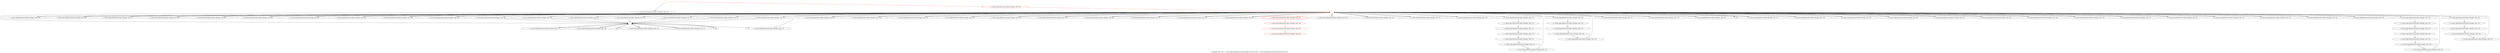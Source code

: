 digraph "Vulnerability from 'file ../../../Ascon_Sign_Robust/Ascon-Sign-128s/sign.c line 246 to file ../../../Ascon_Sign_Robust/Ascon-Sign-128s/sign.c line 235 '  "{
label="Vulnerability from  'file ../../../Ascon_Sign_Robust/Ascon-Sign-128s/sign.c line 246 to file ../../../Ascon_Sign_Robust/Ascon-Sign-128s/sign.c line 235 ' ";
node_496[shape=ellipse,style=dashed,label="", color=red]
node_545[shape=octagon,style=solid,label="../../../Ascon_Sign_Robust/Ascon-Sign-128s/sign.c Line  189"]
"node_496"->"node_545"
node_548[shape=octagon,style=solid,label="../../../Ascon_Sign_Robust/Ascon-Sign-128s/sign.c Line  195"]
"node_496"->"node_548"
node_544[shape=octagon,style=solid,label="../../../Ascon_Sign_Robust/Ascon-Sign-128s/sign.c Line  177"]
"node_496"->"node_544"
node_546[shape=octagon,style=solid,label="../../../Ascon_Sign_Robust/Ascon-Sign-128s/sign.c Line  190"]
"node_496"->"node_546"
node_551[shape=octagon,style=solid,label="../../../Ascon_Sign_Robust/Ascon-Sign-128s/sign.c Line  202"]
"node_496"->"node_551"
node_552[shape=octagon,style=solid,label="../../../Ascon_Sign_Robust/Ascon-Sign-128s/sign.c Line  202"]
"node_496"->"node_552"
node_553[shape=octagon,style=solid,label="../../../Ascon_Sign_Robust/Ascon-Sign-128s/sign.c Line  202"]
"node_496"->"node_553"
node_547[shape=octagon,style=solid,label="../../../Ascon_Sign_Robust/Ascon-Sign-128s/sign.c Line  191"]
"node_496"->"node_547"
node_549[shape=octagon,style=solid,label="../../../Ascon_Sign_Robust/Ascon-Sign-128s/sign.c Line  199"]
"node_496"->"node_549"
node_550[shape=octagon,style=solid,label="../../../Ascon_Sign_Robust/Ascon-Sign-128s/sign.c Line  200"]
"node_496"->"node_550"
node_503[shape=octagon,style=solid,label="../../../Ascon_Sign_Robust/Ascon-Sign-128s/sign.c Line  142"]
"node_496"->"node_503"
node_504[shape=octagon,style=solid,label="../../../Ascon_Sign_Robust/Ascon-Sign-128s/sign.c Line  109"]
"node_496"->"node_504"
node_505[shape=octagon,style=solid,label="../../../Ascon_Sign_Robust/Ascon-Sign-128s/sign.c Line  110"]
"node_496"->"node_505"
node_506[shape=octagon,style=solid,label="../../../Ascon_Sign_Robust/Ascon-Sign-128s/sign.c Line  119"]
"node_496"->"node_506"
node_507[shape=octagon,style=solid,label="../../../Ascon_Sign_Robust/Ascon-Sign-128s/sign.c Line  120"]
"node_496"->"node_507"
node_508[shape=octagon,style=solid,label="../../../Ascon_Sign_Robust/Ascon-Sign-128s/sign.c Line  130"]
"node_496"->"node_508"
node_509[shape=octagon,style=solid,label="../../../Ascon_Sign_Robust/Ascon-Sign-128s/sign.c Line  133"]
"node_496"->"node_509"
node_510[shape=octagon,style=solid,label="../../../Ascon_Sign_Robust/Ascon-Sign-128s/sign.c Line  134"]
"node_496"->"node_510"
node_512[shape=octagon,style=solid,label="../../../Ascon_Sign_Robust/Ascon-Sign-128s/sign.c Line  137"]
"node_496"->"node_512"
node_513[shape=octagon,style=solid,label="../../../Ascon_Sign_Robust/Ascon-Sign-128s/sign.c Line  137"]
"node_496"->"node_513"
node_517[shape=octagon,style=solid,label="../../../Ascon_Sign_Robust/Ascon-Sign-128s/sign.c Line  141"]
"node_496"->"node_517"
node_518[shape=octagon,style=solid,label="../../../Ascon_Sign_Robust/Ascon-Sign-128s/sign.c Line  235"]
"node_496"->"node_518"
node_520[shape=doubleoctagon,style=solid,label="../../../Ascon_Sign_Robust/Ascon-Sign-128s/sign.c Line  235", color=red]
"node_496"->"node_520" [color=red]
node_521[shape=octagon,style=solid,label="../../../Ascon_Sign_Robust/Ascon-Sign-128s/sign.c Line  210"]
"node_496"->"node_521"
node_522[shape=octagon,style=solid,label="../../../Ascon_Sign_Robust/Ascon-Sign-128s/sign.c Line  210"]
"node_496"->"node_522"
node_523[shape=octagon,style=solid,label="../../../Ascon_Sign_Robust/Ascon-Sign-128s/sign.c Line  211"]
"node_496"->"node_523"
node_524[shape=octagon,style=solid,label="../../../Ascon_Sign_Robust/Ascon-Sign-128s/sign.c Line  213"]
"node_496"->"node_524"
node_525[shape=octagon,style=solid,label="../../../Ascon_Sign_Robust/Ascon-Sign-128s/sign.c Line  144"]
"node_496"->"node_525"
node_526[shape=octagon,style=solid,label="../../../Ascon_Sign_Robust/Ascon-Sign-128s/sign.c Line  144"]
"node_496"->"node_526"
node_527[shape=octagon,style=solid,label="../../../Ascon_Sign_Robust/Ascon-Sign-128s/sign.c Line  145"]
"node_496"->"node_527"
node_529[shape=octagon,style=solid,label="../../../Ascon_Sign_Robust/Ascon-Sign-128s/sign.c Line  147"]
"node_496"->"node_529"
node_530[shape=octagon,style=solid,label="../../../Ascon_Sign_Robust/Ascon-Sign-128s/sign.c Line  147"]
"node_496"->"node_530"
node_532[shape=octagon,style=solid,label="../../../Ascon_Sign_Robust/Ascon-Sign-128s/sign.c Line  151"]
"node_496"->"node_532"
node_539[shape=octagon,style=solid,label="../../../Ascon_Sign_Robust/Ascon-Sign-128s/sign.c Line  152"]
"node_496"->"node_539"
node_542[shape=octagon,style=solid,label="../../../Ascon_Sign_Robust/Ascon-Sign-128s/sign.c Line  175"]
"node_496"->"node_542"
node_543[shape=octagon,style=solid,label="../../../Ascon_Sign_Robust/Ascon-Sign-128s/sign.c Line  176"]
"node_496"->"node_543"
node_554[shape=octagon,style=solid,label="../../../Ascon_Sign_Robust/Ascon-Sign-128s/sign.c Line  203"]
"node_496"->"node_554"
node_555[shape=octagon,style=solid,label="null"]
"node_496"->"node_555"
node_556[shape=octagon,style=solid,label="../../../Ascon_Sign_Robust/Ascon-Sign-128s/sign.c Line  227"]
"node_496"->"node_556"
node_557[shape=octagon,style=solid,label="../../../Ascon_Sign_Robust/Ascon-Sign-128s/sign.c Line  219"]
"node_496"->"node_557"
node_558[shape=octagon,style=solid,label="../../../Ascon_Sign_Robust/Ascon-Sign-128s/sign.c Line  207"]
"node_496"->"node_558"
node_559[shape=octagon,style=solid,label="../../../Ascon_Sign_Robust/Ascon-Sign-128s/sign.c Line  208"]
"node_496"->"node_559"
node_560[shape=octagon,style=solid,label="../../../Ascon_Sign_Robust/Ascon-Sign-128s/sign.c Line  213"]
"node_496"->"node_560"
node_561[shape=octagon,style=solid,label="../../../Ascon_Sign_Robust/Ascon-Sign-128s/sign.c Line  218"]
"node_496"->"node_561"
node_562[shape=octagon,style=solid,label="../../../Ascon_Sign_Robust/Ascon-Sign-128s/sign.c Line  218"]
"node_496"->"node_562"
node_563[shape=octagon,style=solid,label="../../../Ascon_Sign_Robust/Ascon-Sign-128s/sign.c Line  218"]
"node_496"->"node_563"
node_564[shape=octagon,style=solid,label="../../../Ascon_Sign_Robust/Ascon-Sign-128s/sign.c Line  222"]
"node_496"->"node_564"
node_565[shape=octagon,style=solid,label="../../../Ascon_Sign_Robust/Ascon-Sign-128s/sign.c Line  222"]
"node_496"->"node_565"
node_566[shape=octagon,style=solid,label="../../../Ascon_Sign_Robust/Ascon-Sign-128s/sign.c Line  222"]
"node_496"->"node_566"
node_567[shape=octagon,style=solid,label="../../../Ascon_Sign_Robust/Ascon-Sign-128s/sign.c Line  225"]
"node_496"->"node_567"
node_568[shape=octagon,style=solid,label="../../../Ascon_Sign_Robust/Ascon-Sign-128s/sign.c Line  225"]
"node_496"->"node_568"
node_569[shape=octagon,style=solid,label="../../../Ascon_Sign_Robust/Ascon-Sign-128s/sign.c Line  226"]
"node_496"->"node_569"
node_571[shape=octagon,style=solid,label="../../../Ascon_Sign_Robust/Ascon-Sign-128s/sign.c Line  230"]
"node_496"->"node_571"
node_578[shape=octagon,style=solid,label="../../../Ascon_Sign_Robust/Ascon-Sign-128s/sign.c Line  231"]
"node_496"->"node_578"
"node_545"->"node_496"
node_497[shape=ellipse,style=dashed,label=""]
node_511[shape=octagon,style=solid,label="../../../Ascon_Sign_Robust/Ascon-Sign-128s/sign.c Line  137"]
"node_497"->"node_511"
node_514[shape=octagon,style=solid,label="../../../Ascon_Sign_Robust/Ascon-Sign-128s/sign.c Line  138"]
"node_497"->"node_514"
node_515[shape=octagon,style=solid,label="null"]
"node_497"->"node_515"
node_516[shape=octagon,style=solid,label="../../../Ascon_Sign_Robust/Ascon-Sign-128s/sign.c Line  148"]
"node_497"->"node_516"
node_528[shape=octagon,style=solid,label="../../../Ascon_Sign_Robust/Ascon-Sign-128s/sign.c Line  147"]
"node_497"->"node_528"
node_541[shape=octagon,style=solid,label="../../../Ascon_Sign_Robust/Ascon-Sign-128s/sign.c Line  167"]
"node_497"->"node_541"
node_584[shape=octagon,style=solid,label="null"]
"node_497"->"node_584"
"node_548"->"node_496"
"node_544"->"node_496"
"node_546"->"node_496"
"node_551"->"node_496"
"node_552"->"node_496"
"node_553"->"node_496"
"node_547"->"node_496"
"node_549"->"node_496"
"node_550"->"node_496"
node_498[shape=octagon,style=solid,label="../../../Ascon_Sign_Robust/Ascon-Sign-128s/sign.c Line  100", color=red]
"node_498"->"node_496" [color=red]
node_499[shape=ellipse,style=dashed,label="", color=red]
"node_499"->"node_498" [color=red]
node_500[shape=octagon,style=solid,label="../../../Ascon_Sign_Robust/Ascon-Sign-128s/sign.c Line  101"]
"node_499"->"node_500"
"node_500"->"node_497"
node_501[shape=octagon,style=solid,label="../../../Ascon_Sign_Robust/Ascon-Sign-128s/sign.c Line  152"]
node_540[shape=ellipse,style=solid,label="../../../Ascon_Sign_Robust/Ascon-Sign-128s/sign.c Line  152"]
"node_501"->"node_540"
node_502[shape=octagon,style=solid,label="../../../Ascon_Sign_Robust/Ascon-Sign-128s/sign.c Line  152"]
"node_502"->"node_496"
"node_503"->"node_497"
"node_504"->"node_496"
"node_505"->"node_496"
"node_506"->"node_496"
"node_507"->"node_496"
"node_508"->"node_496"
"node_509"->"node_496"
"node_510"->"node_496"
"node_511"->"node_497"
"node_512"->"node_496"
"node_513"->"node_496"
"node_514"->"node_497"
"node_515"->"node_497"
"node_516"->"node_497"
"node_517"->"node_497"
"node_518"->"node_496"
node_519[shape=ellipse,style=solid,label="../../../Ascon_Sign_Robust/Ascon-Sign-128s/sign.c Line  235", color=red]
node_583[shape=octagon,style=solid,label="../../../Ascon_Sign_Robust/Ascon-Sign-128s/sign.c Line  235", color=red]
"node_519"->"node_583" [color=red]
"node_520"->"node_519" [color=red]
"node_521"->"node_496"
"node_522"->"node_496"
"node_523"->"node_496"
"node_524"->"node_496"
"node_525"->"node_497"
"node_526"->"node_497"
"node_527"->"node_497"
"node_528"->"node_497"
"node_529"->"node_497"
"node_530"->"node_497"
node_531[shape=ellipse,style=solid,label="../../../Ascon_Sign_Robust/Ascon-Sign-128s/sign.c Line  151"]
node_534[shape=octagon,style=solid,label="../../../Ascon_Sign_Robust/Ascon-Sign-128s/sign.c Line  151"]
"node_531"->"node_534"
"node_532"->"node_531"
node_533[shape=ellipse,style=solid,label="../../../Ascon_Sign_Robust/Ascon-Sign-128s/sign.c Line  151"]
node_536[shape=octagon,style=solid,label="../../../Ascon_Sign_Robust/Ascon-Sign-128s/sign.c Line  151"]
"node_533"->"node_536"
"node_534"->"node_533"
node_535[shape=ellipse,style=solid,label="../../../Ascon_Sign_Robust/Ascon-Sign-128s/sign.c Line  151"]
node_537[shape=octagon,style=solid,label="../../../Ascon_Sign_Robust/Ascon-Sign-128s/sign.c Line  151"]
"node_535"->"node_537"
"node_536"->"node_535"
"node_537"->"node_496"
node_538[shape=ellipse,style=solid,label="../../../Ascon_Sign_Robust/Ascon-Sign-128s/sign.c Line  152"]
"node_538"->"node_501"
"node_539"->"node_538"
"node_540"->"node_502"
"node_541"->"node_496"
"node_542"->"node_496"
"node_543"->"node_496"
"node_554"->"node_496"
"node_555"->"node_496"
"node_556"->"node_496"
"node_557"->"node_496"
"node_558"->"node_496"
"node_559"->"node_496"
"node_560"->"node_496"
"node_561"->"node_496"
"node_562"->"node_496"
"node_563"->"node_496"
"node_564"->"node_496"
"node_565"->"node_496"
"node_566"->"node_496"
"node_567"->"node_496"
"node_568"->"node_496"
"node_569"->"node_496"
node_570[shape=ellipse,style=solid,label="../../../Ascon_Sign_Robust/Ascon-Sign-128s/sign.c Line  230"]
node_573[shape=octagon,style=solid,label="../../../Ascon_Sign_Robust/Ascon-Sign-128s/sign.c Line  230"]
"node_570"->"node_573"
"node_571"->"node_570"
node_572[shape=ellipse,style=solid,label="../../../Ascon_Sign_Robust/Ascon-Sign-128s/sign.c Line  230"]
node_575[shape=octagon,style=solid,label="../../../Ascon_Sign_Robust/Ascon-Sign-128s/sign.c Line  230"]
"node_572"->"node_575"
"node_573"->"node_572"
node_574[shape=ellipse,style=solid,label="../../../Ascon_Sign_Robust/Ascon-Sign-128s/sign.c Line  230"]
node_576[shape=octagon,style=solid,label="../../../Ascon_Sign_Robust/Ascon-Sign-128s/sign.c Line  230"]
"node_574"->"node_576"
"node_575"->"node_574"
"node_576"->"node_496"
node_577[shape=ellipse,style=solid,label="../../../Ascon_Sign_Robust/Ascon-Sign-128s/sign.c Line  231"]
node_580[shape=octagon,style=solid,label="../../../Ascon_Sign_Robust/Ascon-Sign-128s/sign.c Line  231"]
"node_577"->"node_580"
"node_578"->"node_577"
node_579[shape=ellipse,style=solid,label="../../../Ascon_Sign_Robust/Ascon-Sign-128s/sign.c Line  231"]
node_581[shape=octagon,style=solid,label="../../../Ascon_Sign_Robust/Ascon-Sign-128s/sign.c Line  231"]
"node_579"->"node_581"
"node_580"->"node_579"
"node_581"->"node_496"
node_582[shape=ellipse,style=solid,label="../../../Ascon_Sign_Robust/Ascon-Sign-128s/sign.c Line  235", color=red]
"node_583"->"node_582" [color=red]
"node_584"->"node_497"
}

